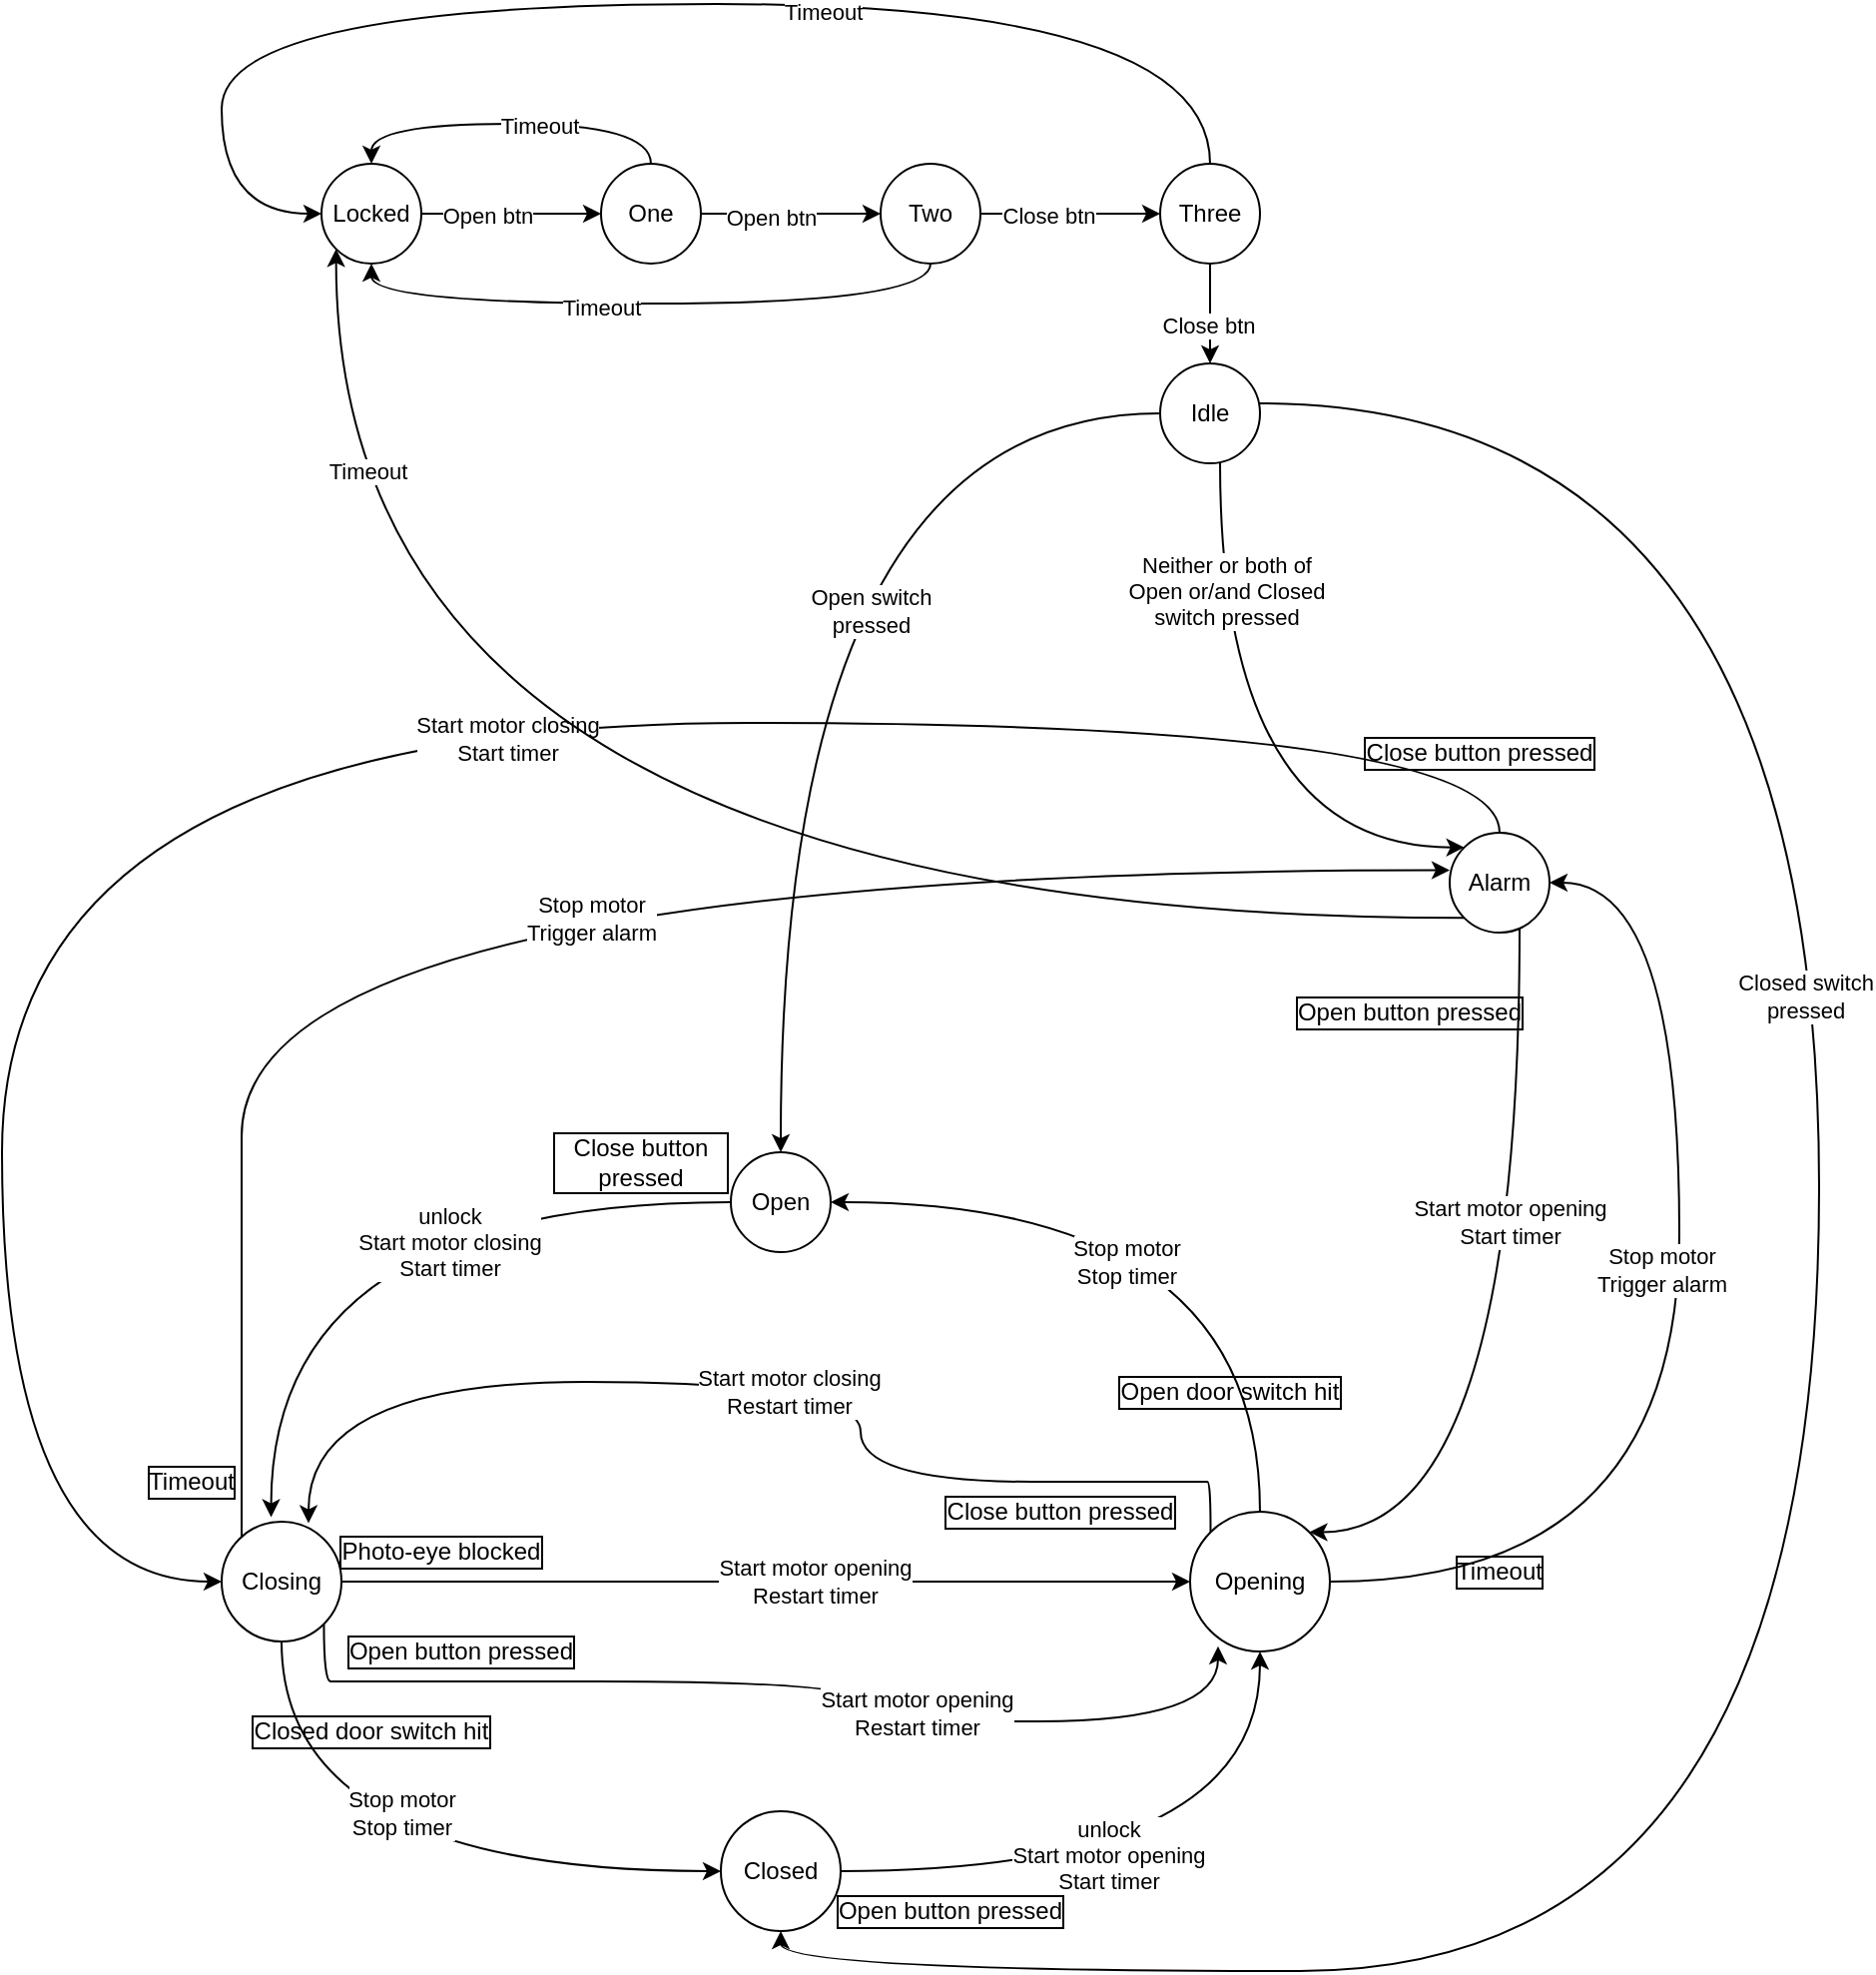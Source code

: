 <mxfile version="20.6.2" type="device"><diagram id="C5RBs43oDa-KdzZeNtuy" name="Page-1"><mxGraphModel dx="1955" dy="1870" grid="1" gridSize="10" guides="1" tooltips="1" connect="1" arrows="1" fold="1" page="1" pageScale="1" pageWidth="827" pageHeight="1169" math="0" shadow="0"><root><mxCell id="WIyWlLk6GJQsqaUBKTNV-0"/><mxCell id="WIyWlLk6GJQsqaUBKTNV-1" parent="WIyWlLk6GJQsqaUBKTNV-0"/><mxCell id="VJo2AUDcr9T1o05i5TyA-7" style="edgeStyle=orthogonalEdgeStyle;curved=1;rounded=0;orthogonalLoop=1;jettySize=auto;html=1;entryX=0.413;entryY=-0.037;entryDx=0;entryDy=0;entryPerimeter=0;" parent="WIyWlLk6GJQsqaUBKTNV-1" source="VJo2AUDcr9T1o05i5TyA-1" target="VJo2AUDcr9T1o05i5TyA-2" edge="1"><mxGeometry relative="1" as="geometry"/></mxCell><mxCell id="8QXPTsqEDjwsBTx2nN1L-10" value="unlock&lt;br&gt;Start motor closing&lt;br&gt;Start timer" style="edgeLabel;html=1;align=center;verticalAlign=middle;resizable=0;points=[];" parent="VJo2AUDcr9T1o05i5TyA-7" vertex="1" connectable="0"><mxGeometry x="-0.13" y="6" width="80" height="40" relative="1" as="geometry"><mxPoint x="-12" y="-6" as="offset"/></mxGeometry></mxCell><mxCell id="VJo2AUDcr9T1o05i5TyA-1" value="Open" style="ellipse;whiteSpace=wrap;html=1;aspect=fixed;" parent="WIyWlLk6GJQsqaUBKTNV-1" vertex="1"><mxGeometry x="275" y="215" width="50" height="50" as="geometry"/></mxCell><mxCell id="VJo2AUDcr9T1o05i5TyA-8" style="edgeStyle=orthogonalEdgeStyle;curved=1;rounded=0;orthogonalLoop=1;jettySize=auto;html=1;entryX=0;entryY=0.5;entryDx=0;entryDy=0;exitX=0.5;exitY=1;exitDx=0;exitDy=0;" parent="WIyWlLk6GJQsqaUBKTNV-1" source="VJo2AUDcr9T1o05i5TyA-2" target="VJo2AUDcr9T1o05i5TyA-3" edge="1"><mxGeometry relative="1" as="geometry"/></mxCell><mxCell id="8QXPTsqEDjwsBTx2nN1L-8" value="Stop motor&lt;br&gt;Stop timer" style="edgeLabel;html=1;align=center;verticalAlign=middle;resizable=0;points=[];" parent="VJo2AUDcr9T1o05i5TyA-8" vertex="1" connectable="0"><mxGeometry x="-0.435" y="22" width="80" height="40" relative="1" as="geometry"><mxPoint x="-2" y="-29" as="offset"/></mxGeometry></mxCell><mxCell id="8QXPTsqEDjwsBTx2nN1L-3" style="edgeStyle=orthogonalEdgeStyle;curved=1;rounded=0;orthogonalLoop=1;jettySize=auto;html=1;entryX=0;entryY=0.375;entryDx=0;entryDy=0;entryPerimeter=0;" parent="WIyWlLk6GJQsqaUBKTNV-1" source="VJo2AUDcr9T1o05i5TyA-2" target="8QXPTsqEDjwsBTx2nN1L-0" edge="1"><mxGeometry relative="1" as="geometry"><Array as="points"><mxPoint x="30" y="340"/><mxPoint x="30" y="120"/></Array></mxGeometry></mxCell><mxCell id="8QXPTsqEDjwsBTx2nN1L-5" value="Stop motor&lt;br&gt;Trigger alarm" style="edgeLabel;html=1;align=center;verticalAlign=middle;resizable=0;points=[];" parent="8QXPTsqEDjwsBTx2nN1L-3" vertex="1" connectable="0"><mxGeometry x="0.083" y="-24" width="90" height="40" relative="1" as="geometry"><mxPoint x="-45" y="-20" as="offset"/></mxGeometry></mxCell><mxCell id="8QXPTsqEDjwsBTx2nN1L-4" style="edgeStyle=orthogonalEdgeStyle;curved=1;rounded=0;orthogonalLoop=1;jettySize=auto;html=1;entryX=0;entryY=0.5;entryDx=0;entryDy=0;" parent="WIyWlLk6GJQsqaUBKTNV-1" source="VJo2AUDcr9T1o05i5TyA-2" target="VJo2AUDcr9T1o05i5TyA-4" edge="1"><mxGeometry relative="1" as="geometry"/></mxCell><mxCell id="8QXPTsqEDjwsBTx2nN1L-11" value="Start motor opening&lt;br&gt;Restart timer" style="edgeLabel;html=1;align=center;verticalAlign=middle;resizable=0;points=[];" parent="8QXPTsqEDjwsBTx2nN1L-4" vertex="1" connectable="0"><mxGeometry x="-0.049" width="90" height="40" relative="1" as="geometry"><mxPoint x="-10" y="-20" as="offset"/></mxGeometry></mxCell><mxCell id="TOwQSqTCi4O5TQMscIi1-3" style="edgeStyle=orthogonalEdgeStyle;curved=1;rounded=0;orthogonalLoop=1;jettySize=auto;html=1;exitX=1;exitY=1;exitDx=0;exitDy=0;entryX=0.2;entryY=0.963;entryDx=0;entryDy=0;entryPerimeter=0;" parent="WIyWlLk6GJQsqaUBKTNV-1" source="VJo2AUDcr9T1o05i5TyA-2" target="VJo2AUDcr9T1o05i5TyA-4" edge="1"><mxGeometry relative="1" as="geometry"><Array as="points"><mxPoint x="78" y="480"/><mxPoint x="340" y="480"/><mxPoint x="340" y="500"/><mxPoint x="516" y="500"/></Array></mxGeometry></mxCell><mxCell id="TOwQSqTCi4O5TQMscIi1-6" value="Start motor opening&lt;br&gt;Restart timer" style="edgeLabel;html=1;align=center;verticalAlign=middle;resizable=0;points=[];" parent="TOwQSqTCi4O5TQMscIi1-3" vertex="1" connectable="0"><mxGeometry x="0.294" y="4" width="90" height="40" relative="1" as="geometry"><mxPoint x="-45" y="-20" as="offset"/></mxGeometry></mxCell><mxCell id="VJo2AUDcr9T1o05i5TyA-2" value="Closing" style="ellipse;whiteSpace=wrap;html=1;aspect=fixed;" parent="WIyWlLk6GJQsqaUBKTNV-1" vertex="1"><mxGeometry x="20" y="400" width="60" height="60" as="geometry"/></mxCell><mxCell id="VJo2AUDcr9T1o05i5TyA-5" style="edgeStyle=orthogonalEdgeStyle;rounded=0;orthogonalLoop=1;jettySize=auto;html=1;entryX=0.5;entryY=1;entryDx=0;entryDy=0;curved=1;" parent="WIyWlLk6GJQsqaUBKTNV-1" source="VJo2AUDcr9T1o05i5TyA-3" target="VJo2AUDcr9T1o05i5TyA-4" edge="1"><mxGeometry relative="1" as="geometry"/></mxCell><mxCell id="8QXPTsqEDjwsBTx2nN1L-9" value="unlock&lt;br&gt;Start motor opening&lt;br&gt;Start timer" style="edgeLabel;html=1;align=center;verticalAlign=middle;resizable=0;points=[];" parent="VJo2AUDcr9T1o05i5TyA-5" vertex="1" connectable="0"><mxGeometry x="-0.167" y="8" width="80" height="40" relative="1" as="geometry"><mxPoint x="-40" y="-20" as="offset"/></mxGeometry></mxCell><mxCell id="VJo2AUDcr9T1o05i5TyA-3" value="Closed" style="ellipse;whiteSpace=wrap;html=1;aspect=fixed;" parent="WIyWlLk6GJQsqaUBKTNV-1" vertex="1"><mxGeometry x="270" y="545" width="60" height="60" as="geometry"/></mxCell><mxCell id="VJo2AUDcr9T1o05i5TyA-6" style="edgeStyle=orthogonalEdgeStyle;curved=1;rounded=0;orthogonalLoop=1;jettySize=auto;html=1;entryX=1;entryY=0.5;entryDx=0;entryDy=0;exitX=0.5;exitY=0;exitDx=0;exitDy=0;" parent="WIyWlLk6GJQsqaUBKTNV-1" source="VJo2AUDcr9T1o05i5TyA-4" target="VJo2AUDcr9T1o05i5TyA-1" edge="1"><mxGeometry relative="1" as="geometry"/></mxCell><mxCell id="8QXPTsqEDjwsBTx2nN1L-7" value="Stop motor&lt;br&gt;Stop timer" style="edgeLabel;html=1;align=center;verticalAlign=middle;resizable=0;points=[];" parent="VJo2AUDcr9T1o05i5TyA-6" vertex="1" connectable="0"><mxGeometry x="0.2" y="11" width="80" height="40" relative="1" as="geometry"><mxPoint x="-40" y="-1" as="offset"/></mxGeometry></mxCell><mxCell id="8QXPTsqEDjwsBTx2nN1L-1" style="edgeStyle=orthogonalEdgeStyle;rounded=0;orthogonalLoop=1;jettySize=auto;html=1;entryX=1;entryY=0.5;entryDx=0;entryDy=0;curved=1;startArrow=none;exitX=1;exitY=0.5;exitDx=0;exitDy=0;" parent="WIyWlLk6GJQsqaUBKTNV-1" source="VJo2AUDcr9T1o05i5TyA-4" target="8QXPTsqEDjwsBTx2nN1L-0" edge="1"><mxGeometry relative="1" as="geometry"><Array as="points"><mxPoint x="750" y="430"/><mxPoint x="750" y="80"/></Array></mxGeometry></mxCell><mxCell id="8QXPTsqEDjwsBTx2nN1L-6" value="Stop motor&lt;br&gt;Trigger alarm" style="edgeLabel;html=1;align=center;verticalAlign=middle;resizable=0;points=[];" parent="8QXPTsqEDjwsBTx2nN1L-1" vertex="1" connectable="0"><mxGeometry x="0.124" y="9" width="90" height="40" relative="1" as="geometry"><mxPoint x="-45" y="-20" as="offset"/></mxGeometry></mxCell><mxCell id="TOwQSqTCi4O5TQMscIi1-0" style="edgeStyle=orthogonalEdgeStyle;rounded=0;orthogonalLoop=1;jettySize=auto;html=1;exitX=0;exitY=0;exitDx=0;exitDy=0;entryX=0.725;entryY=0.013;entryDx=0;entryDy=0;entryPerimeter=0;curved=1;" parent="WIyWlLk6GJQsqaUBKTNV-1" source="VJo2AUDcr9T1o05i5TyA-4" target="VJo2AUDcr9T1o05i5TyA-2" edge="1"><mxGeometry relative="1" as="geometry"><Array as="points"><mxPoint x="512" y="380"/><mxPoint x="340" y="380"/><mxPoint x="340" y="330"/><mxPoint x="68" y="330"/></Array></mxGeometry></mxCell><mxCell id="TOwQSqTCi4O5TQMscIi1-5" value="Start motor closing&lt;br&gt;Restart timer" style="edgeLabel;html=1;align=center;verticalAlign=middle;resizable=0;points=[];" parent="TOwQSqTCi4O5TQMscIi1-0" vertex="1" connectable="0"><mxGeometry x="-0.041" y="5" width="90" height="40" relative="1" as="geometry"><mxPoint x="-45" y="-20" as="offset"/></mxGeometry></mxCell><mxCell id="VJo2AUDcr9T1o05i5TyA-4" value="Opening" style="ellipse;whiteSpace=wrap;html=1;aspect=fixed;" parent="WIyWlLk6GJQsqaUBKTNV-1" vertex="1"><mxGeometry x="505" y="395" width="70" height="70" as="geometry"/></mxCell><mxCell id="7Yc6fImsXVn3n5VCJ5oX-3" style="edgeStyle=orthogonalEdgeStyle;rounded=0;orthogonalLoop=1;jettySize=auto;html=1;curved=1;entryX=0;entryY=0.5;entryDx=0;entryDy=0;" parent="WIyWlLk6GJQsqaUBKTNV-1" source="8QXPTsqEDjwsBTx2nN1L-0" target="VJo2AUDcr9T1o05i5TyA-2" edge="1"><mxGeometry relative="1" as="geometry"><Array as="points"><mxPoint x="660"/><mxPoint x="-90"/><mxPoint x="-90" y="430"/></Array></mxGeometry></mxCell><mxCell id="7Yc6fImsXVn3n5VCJ5oX-8" value="Start motor closing&lt;br&gt;Start timer" style="edgeLabel;html=1;align=center;verticalAlign=middle;resizable=0;points=[];" parent="7Yc6fImsXVn3n5VCJ5oX-3" vertex="1" connectable="0"><mxGeometry x="-0.179" y="8" width="80" height="40" relative="1" as="geometry"><mxPoint x="-40" y="-20" as="offset"/></mxGeometry></mxCell><mxCell id="7Yc6fImsXVn3n5VCJ5oX-6" style="edgeStyle=orthogonalEdgeStyle;rounded=0;orthogonalLoop=1;jettySize=auto;html=1;entryX=1;entryY=0;entryDx=0;entryDy=0;curved=1;" parent="WIyWlLk6GJQsqaUBKTNV-1" source="8QXPTsqEDjwsBTx2nN1L-0" target="VJo2AUDcr9T1o05i5TyA-4" edge="1"><mxGeometry relative="1" as="geometry"><Array as="points"><mxPoint x="670" y="405"/></Array></mxGeometry></mxCell><mxCell id="7Yc6fImsXVn3n5VCJ5oX-7" value="Start motor opening&lt;br&gt;Start timer" style="edgeLabel;html=1;align=center;verticalAlign=middle;resizable=0;points=[];" parent="7Yc6fImsXVn3n5VCJ5oX-6" vertex="1" connectable="0"><mxGeometry x="-0.278" y="-5" width="80" height="40" relative="1" as="geometry"><mxPoint x="-40" y="-20" as="offset"/></mxGeometry></mxCell><mxCell id="FJrF2PS5dXuHhRnvNcnO-28" style="edgeStyle=orthogonalEdgeStyle;curved=1;rounded=0;orthogonalLoop=1;jettySize=auto;html=1;exitX=0;exitY=1;exitDx=0;exitDy=0;entryX=0;entryY=1;entryDx=0;entryDy=0;" edge="1" parent="WIyWlLk6GJQsqaUBKTNV-1" source="8QXPTsqEDjwsBTx2nN1L-0" target="FJrF2PS5dXuHhRnvNcnO-0"><mxGeometry relative="1" as="geometry"/></mxCell><mxCell id="FJrF2PS5dXuHhRnvNcnO-29" value="Timeout" style="edgeLabel;html=1;align=center;verticalAlign=middle;resizable=0;points=[];" vertex="1" connectable="0" parent="FJrF2PS5dXuHhRnvNcnO-28"><mxGeometry x="0.753" y="-15" relative="1" as="geometry"><mxPoint as="offset"/></mxGeometry></mxCell><mxCell id="8QXPTsqEDjwsBTx2nN1L-0" value="Alarm" style="ellipse;whiteSpace=wrap;html=1;aspect=fixed;" parent="WIyWlLk6GJQsqaUBKTNV-1" vertex="1"><mxGeometry x="635" y="55" width="50" height="50" as="geometry"/></mxCell><mxCell id="8QXPTsqEDjwsBTx2nN1L-12" value="Open button pressed" style="text;html=1;strokeColor=none;fillColor=none;align=center;verticalAlign=middle;whiteSpace=wrap;rounded=0;labelBorderColor=default;" parent="WIyWlLk6GJQsqaUBKTNV-1" vertex="1"><mxGeometry x="315" y="580" width="140" height="30" as="geometry"/></mxCell><mxCell id="8QXPTsqEDjwsBTx2nN1L-13" value="Close button pressed" style="text;html=1;strokeColor=none;fillColor=none;align=center;verticalAlign=middle;whiteSpace=wrap;rounded=0;labelBorderColor=default;" parent="WIyWlLk6GJQsqaUBKTNV-1" vertex="1"><mxGeometry x="185" y="200" width="90" height="40" as="geometry"/></mxCell><mxCell id="8QXPTsqEDjwsBTx2nN1L-14" value="Open door switch hit" style="text;html=1;strokeColor=none;fillColor=none;align=center;verticalAlign=middle;whiteSpace=wrap;rounded=0;labelBorderColor=default;" parent="WIyWlLk6GJQsqaUBKTNV-1" vertex="1"><mxGeometry x="460" y="320" width="130" height="30" as="geometry"/></mxCell><mxCell id="8QXPTsqEDjwsBTx2nN1L-15" value="Closed door switch hit" style="text;html=1;strokeColor=none;fillColor=none;align=center;verticalAlign=middle;whiteSpace=wrap;rounded=0;labelBorderColor=default;" parent="WIyWlLk6GJQsqaUBKTNV-1" vertex="1"><mxGeometry x="25" y="490" width="140" height="30" as="geometry"/></mxCell><mxCell id="8QXPTsqEDjwsBTx2nN1L-16" value="Photo-eye blocked" style="text;html=1;strokeColor=none;fillColor=none;align=center;verticalAlign=middle;whiteSpace=wrap;rounded=0;labelBorderColor=default;" parent="WIyWlLk6GJQsqaUBKTNV-1" vertex="1"><mxGeometry x="70" y="400" width="120" height="30" as="geometry"/></mxCell><mxCell id="8QXPTsqEDjwsBTx2nN1L-19" value="Timeout" style="text;html=1;strokeColor=none;fillColor=none;align=center;verticalAlign=middle;whiteSpace=wrap;rounded=0;labelBorderColor=default;" parent="WIyWlLk6GJQsqaUBKTNV-1" vertex="1"><mxGeometry x="-30" y="365" width="70" height="30" as="geometry"/></mxCell><mxCell id="8QXPTsqEDjwsBTx2nN1L-34" style="edgeStyle=orthogonalEdgeStyle;curved=1;rounded=0;orthogonalLoop=1;jettySize=auto;html=1;exitX=0.5;exitY=1;exitDx=0;exitDy=0;" parent="WIyWlLk6GJQsqaUBKTNV-1" edge="1"><mxGeometry relative="1" as="geometry"><mxPoint x="597.5" y="520" as="sourcePoint"/><mxPoint x="597.5" y="520" as="targetPoint"/></mxGeometry></mxCell><mxCell id="7Yc6fImsXVn3n5VCJ5oX-0" value="Close button pressed" style="text;html=1;strokeColor=none;fillColor=none;align=center;verticalAlign=middle;whiteSpace=wrap;rounded=0;labelBorderColor=default;" parent="WIyWlLk6GJQsqaUBKTNV-1" vertex="1"><mxGeometry x="580" width="140" height="30" as="geometry"/></mxCell><mxCell id="7Yc6fImsXVn3n5VCJ5oX-5" value="Open button pressed" style="text;html=1;strokeColor=none;fillColor=none;align=center;verticalAlign=middle;whiteSpace=wrap;rounded=0;labelBorderColor=default;" parent="WIyWlLk6GJQsqaUBKTNV-1" vertex="1"><mxGeometry x="545" y="130" width="140" height="30" as="geometry"/></mxCell><mxCell id="TOwQSqTCi4O5TQMscIi1-2" value="Close button pressed" style="text;html=1;strokeColor=none;fillColor=none;align=center;verticalAlign=middle;whiteSpace=wrap;rounded=0;labelBorderColor=default;" parent="WIyWlLk6GJQsqaUBKTNV-1" vertex="1"><mxGeometry x="370" y="380" width="140" height="30" as="geometry"/></mxCell><mxCell id="TOwQSqTCi4O5TQMscIi1-4" value="Open button pressed" style="text;html=1;strokeColor=none;fillColor=none;align=center;verticalAlign=middle;whiteSpace=wrap;rounded=0;labelBorderColor=default;" parent="WIyWlLk6GJQsqaUBKTNV-1" vertex="1"><mxGeometry x="70" y="450" width="140" height="30" as="geometry"/></mxCell><mxCell id="8QXPTsqEDjwsBTx2nN1L-20" value="Timeout" style="text;html=1;strokeColor=none;fillColor=none;align=center;verticalAlign=middle;whiteSpace=wrap;rounded=0;labelBorderColor=default;" parent="WIyWlLk6GJQsqaUBKTNV-1" vertex="1"><mxGeometry x="625" y="410" width="70" height="30" as="geometry"/></mxCell><mxCell id="FJrF2PS5dXuHhRnvNcnO-4" style="edgeStyle=orthogonalEdgeStyle;rounded=0;orthogonalLoop=1;jettySize=auto;html=1;entryX=0;entryY=0.5;entryDx=0;entryDy=0;" edge="1" parent="WIyWlLk6GJQsqaUBKTNV-1" source="FJrF2PS5dXuHhRnvNcnO-0" target="FJrF2PS5dXuHhRnvNcnO-1"><mxGeometry relative="1" as="geometry"/></mxCell><mxCell id="FJrF2PS5dXuHhRnvNcnO-13" value="Open btn" style="edgeLabel;html=1;align=center;verticalAlign=middle;resizable=0;points=[];" vertex="1" connectable="0" parent="FJrF2PS5dXuHhRnvNcnO-4"><mxGeometry x="-0.267" y="-1" relative="1" as="geometry"><mxPoint as="offset"/></mxGeometry></mxCell><mxCell id="FJrF2PS5dXuHhRnvNcnO-0" value="Locked" style="ellipse;whiteSpace=wrap;html=1;aspect=fixed;" vertex="1" parent="WIyWlLk6GJQsqaUBKTNV-1"><mxGeometry x="70" y="-280" width="50" height="50" as="geometry"/></mxCell><mxCell id="FJrF2PS5dXuHhRnvNcnO-5" style="edgeStyle=orthogonalEdgeStyle;rounded=0;orthogonalLoop=1;jettySize=auto;html=1;entryX=0;entryY=0.5;entryDx=0;entryDy=0;" edge="1" parent="WIyWlLk6GJQsqaUBKTNV-1" source="FJrF2PS5dXuHhRnvNcnO-1" target="FJrF2PS5dXuHhRnvNcnO-2"><mxGeometry relative="1" as="geometry"/></mxCell><mxCell id="FJrF2PS5dXuHhRnvNcnO-14" value="Open btn" style="edgeLabel;html=1;align=center;verticalAlign=middle;resizable=0;points=[];" vertex="1" connectable="0" parent="FJrF2PS5dXuHhRnvNcnO-5"><mxGeometry x="-0.222" y="-2" relative="1" as="geometry"><mxPoint as="offset"/></mxGeometry></mxCell><mxCell id="FJrF2PS5dXuHhRnvNcnO-7" style="edgeStyle=orthogonalEdgeStyle;rounded=0;orthogonalLoop=1;jettySize=auto;html=1;entryX=0.5;entryY=0;entryDx=0;entryDy=0;curved=1;exitX=0.5;exitY=0;exitDx=0;exitDy=0;" edge="1" parent="WIyWlLk6GJQsqaUBKTNV-1" source="FJrF2PS5dXuHhRnvNcnO-1" target="FJrF2PS5dXuHhRnvNcnO-0"><mxGeometry relative="1" as="geometry"/></mxCell><mxCell id="FJrF2PS5dXuHhRnvNcnO-11" value="Timeout" style="edgeLabel;html=1;align=center;verticalAlign=middle;resizable=0;points=[];" vertex="1" connectable="0" parent="FJrF2PS5dXuHhRnvNcnO-7"><mxGeometry x="-0.156" y="1" relative="1" as="geometry"><mxPoint as="offset"/></mxGeometry></mxCell><mxCell id="FJrF2PS5dXuHhRnvNcnO-1" value="One" style="ellipse;whiteSpace=wrap;html=1;aspect=fixed;" vertex="1" parent="WIyWlLk6GJQsqaUBKTNV-1"><mxGeometry x="210" y="-280" width="50" height="50" as="geometry"/></mxCell><mxCell id="FJrF2PS5dXuHhRnvNcnO-6" style="edgeStyle=orthogonalEdgeStyle;rounded=0;orthogonalLoop=1;jettySize=auto;html=1;entryX=0;entryY=0.5;entryDx=0;entryDy=0;" edge="1" parent="WIyWlLk6GJQsqaUBKTNV-1" source="FJrF2PS5dXuHhRnvNcnO-2" target="FJrF2PS5dXuHhRnvNcnO-3"><mxGeometry relative="1" as="geometry"/></mxCell><mxCell id="FJrF2PS5dXuHhRnvNcnO-15" value="Close btn" style="edgeLabel;html=1;align=center;verticalAlign=middle;resizable=0;points=[];" vertex="1" connectable="0" parent="FJrF2PS5dXuHhRnvNcnO-6"><mxGeometry x="-0.244" y="-1" relative="1" as="geometry"><mxPoint as="offset"/></mxGeometry></mxCell><mxCell id="FJrF2PS5dXuHhRnvNcnO-8" style="edgeStyle=orthogonalEdgeStyle;curved=1;rounded=0;orthogonalLoop=1;jettySize=auto;html=1;entryX=0.5;entryY=1;entryDx=0;entryDy=0;exitX=0.5;exitY=1;exitDx=0;exitDy=0;" edge="1" parent="WIyWlLk6GJQsqaUBKTNV-1" source="FJrF2PS5dXuHhRnvNcnO-2" target="FJrF2PS5dXuHhRnvNcnO-0"><mxGeometry relative="1" as="geometry"/></mxCell><mxCell id="FJrF2PS5dXuHhRnvNcnO-12" value="Timeout" style="edgeLabel;html=1;align=center;verticalAlign=middle;resizable=0;points=[];" vertex="1" connectable="0" parent="FJrF2PS5dXuHhRnvNcnO-8"><mxGeometry x="0.156" y="2" relative="1" as="geometry"><mxPoint as="offset"/></mxGeometry></mxCell><mxCell id="FJrF2PS5dXuHhRnvNcnO-2" value="Two" style="ellipse;whiteSpace=wrap;html=1;aspect=fixed;" vertex="1" parent="WIyWlLk6GJQsqaUBKTNV-1"><mxGeometry x="350" y="-280" width="50" height="50" as="geometry"/></mxCell><mxCell id="FJrF2PS5dXuHhRnvNcnO-9" style="edgeStyle=orthogonalEdgeStyle;curved=1;rounded=0;orthogonalLoop=1;jettySize=auto;html=1;entryX=0;entryY=0.5;entryDx=0;entryDy=0;exitX=0.5;exitY=0;exitDx=0;exitDy=0;" edge="1" parent="WIyWlLk6GJQsqaUBKTNV-1" source="FJrF2PS5dXuHhRnvNcnO-3" target="FJrF2PS5dXuHhRnvNcnO-0"><mxGeometry relative="1" as="geometry"><Array as="points"><mxPoint x="515" y="-360"/><mxPoint x="20" y="-360"/><mxPoint x="20" y="-255"/></Array></mxGeometry></mxCell><mxCell id="FJrF2PS5dXuHhRnvNcnO-10" value="Timeout" style="edgeLabel;html=1;align=center;verticalAlign=middle;resizable=0;points=[];" vertex="1" connectable="0" parent="FJrF2PS5dXuHhRnvNcnO-9"><mxGeometry x="-0.249" y="4" relative="1" as="geometry"><mxPoint as="offset"/></mxGeometry></mxCell><mxCell id="FJrF2PS5dXuHhRnvNcnO-17" style="edgeStyle=orthogonalEdgeStyle;curved=1;rounded=0;orthogonalLoop=1;jettySize=auto;html=1;entryX=0.5;entryY=0;entryDx=0;entryDy=0;" edge="1" parent="WIyWlLk6GJQsqaUBKTNV-1" source="FJrF2PS5dXuHhRnvNcnO-3" target="FJrF2PS5dXuHhRnvNcnO-16"><mxGeometry relative="1" as="geometry"/></mxCell><mxCell id="FJrF2PS5dXuHhRnvNcnO-18" value="Close btn" style="edgeLabel;html=1;align=center;verticalAlign=middle;resizable=0;points=[];" vertex="1" connectable="0" parent="FJrF2PS5dXuHhRnvNcnO-17"><mxGeometry x="0.221" y="-1" relative="1" as="geometry"><mxPoint as="offset"/></mxGeometry></mxCell><mxCell id="FJrF2PS5dXuHhRnvNcnO-3" value="Three" style="ellipse;whiteSpace=wrap;html=1;aspect=fixed;" vertex="1" parent="WIyWlLk6GJQsqaUBKTNV-1"><mxGeometry x="490" y="-280" width="50" height="50" as="geometry"/></mxCell><mxCell id="FJrF2PS5dXuHhRnvNcnO-19" style="edgeStyle=orthogonalEdgeStyle;curved=1;rounded=0;orthogonalLoop=1;jettySize=auto;html=1;entryX=0.5;entryY=0;entryDx=0;entryDy=0;" edge="1" parent="WIyWlLk6GJQsqaUBKTNV-1" source="FJrF2PS5dXuHhRnvNcnO-16" target="VJo2AUDcr9T1o05i5TyA-1"><mxGeometry relative="1" as="geometry"/></mxCell><mxCell id="FJrF2PS5dXuHhRnvNcnO-20" value="Open switch&lt;br&gt;pressed" style="edgeLabel;html=1;align=center;verticalAlign=middle;resizable=0;points=[];" vertex="1" connectable="0" parent="FJrF2PS5dXuHhRnvNcnO-19"><mxGeometry x="0.032" y="45" relative="1" as="geometry"><mxPoint as="offset"/></mxGeometry></mxCell><mxCell id="FJrF2PS5dXuHhRnvNcnO-21" style="edgeStyle=orthogonalEdgeStyle;curved=1;rounded=0;orthogonalLoop=1;jettySize=auto;html=1;entryX=0.5;entryY=1;entryDx=0;entryDy=0;" edge="1" parent="WIyWlLk6GJQsqaUBKTNV-1" source="FJrF2PS5dXuHhRnvNcnO-16" target="VJo2AUDcr9T1o05i5TyA-3"><mxGeometry relative="1" as="geometry"><Array as="points"><mxPoint x="820" y="-160"/><mxPoint x="820" y="625"/><mxPoint x="300" y="625"/></Array></mxGeometry></mxCell><mxCell id="FJrF2PS5dXuHhRnvNcnO-22" value="Closed switch&lt;br&gt;pressed" style="edgeLabel;html=1;align=center;verticalAlign=middle;resizable=0;points=[];" vertex="1" connectable="0" parent="FJrF2PS5dXuHhRnvNcnO-21"><mxGeometry x="-0.281" y="-7" relative="1" as="geometry"><mxPoint as="offset"/></mxGeometry></mxCell><mxCell id="FJrF2PS5dXuHhRnvNcnO-24" style="edgeStyle=orthogonalEdgeStyle;curved=1;rounded=0;orthogonalLoop=1;jettySize=auto;html=1;entryX=0;entryY=0;entryDx=0;entryDy=0;" edge="1" parent="WIyWlLk6GJQsqaUBKTNV-1" source="FJrF2PS5dXuHhRnvNcnO-16" target="8QXPTsqEDjwsBTx2nN1L-0"><mxGeometry relative="1" as="geometry"><Array as="points"><mxPoint x="520" y="62"/></Array></mxGeometry></mxCell><mxCell id="FJrF2PS5dXuHhRnvNcnO-25" value="Neither or both of&lt;br&gt;Open or/and Closed&lt;br&gt;switch pressed" style="edgeLabel;html=1;align=center;verticalAlign=middle;resizable=0;points=[];" vertex="1" connectable="0" parent="FJrF2PS5dXuHhRnvNcnO-24"><mxGeometry x="-0.591" y="3" relative="1" as="geometry"><mxPoint as="offset"/></mxGeometry></mxCell><mxCell id="FJrF2PS5dXuHhRnvNcnO-16" value="Idle" style="ellipse;whiteSpace=wrap;html=1;aspect=fixed;" vertex="1" parent="WIyWlLk6GJQsqaUBKTNV-1"><mxGeometry x="490" y="-180" width="50" height="50" as="geometry"/></mxCell></root></mxGraphModel></diagram></mxfile>